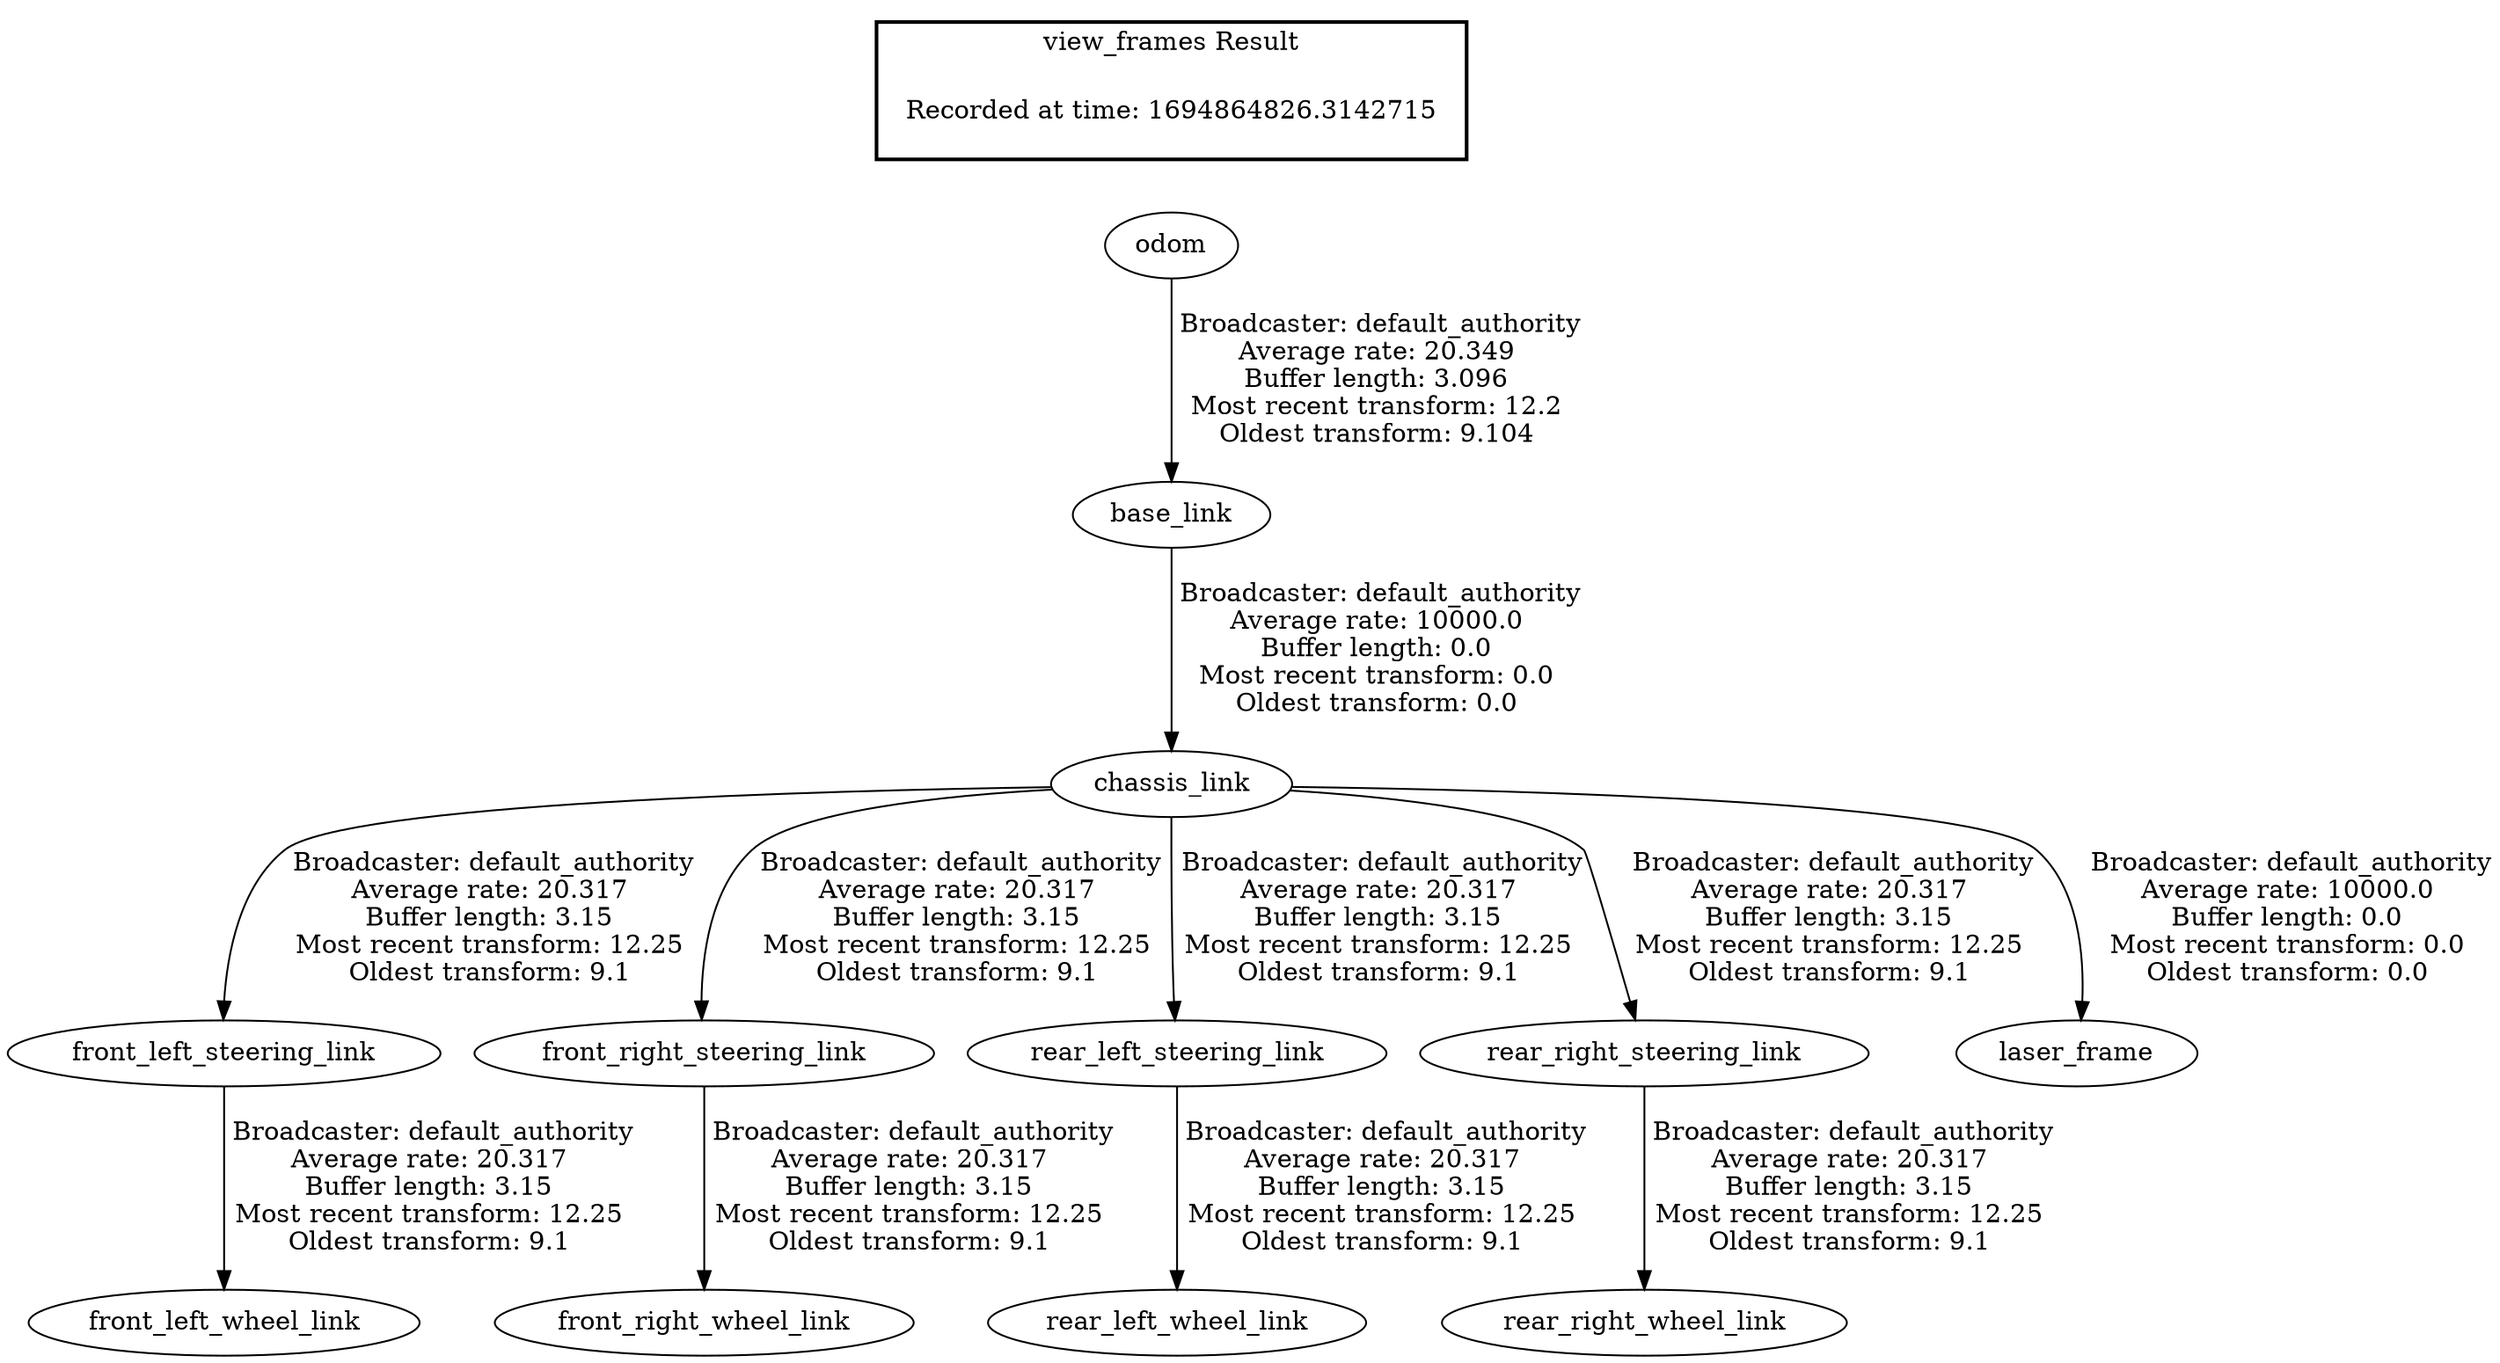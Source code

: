 digraph G {
"chassis_link" -> "front_left_steering_link"[label=" Broadcaster: default_authority\nAverage rate: 20.317\nBuffer length: 3.15\nMost recent transform: 12.25\nOldest transform: 9.1\n"];
"base_link" -> "chassis_link"[label=" Broadcaster: default_authority\nAverage rate: 10000.0\nBuffer length: 0.0\nMost recent transform: 0.0\nOldest transform: 0.0\n"];
"front_left_steering_link" -> "front_left_wheel_link"[label=" Broadcaster: default_authority\nAverage rate: 20.317\nBuffer length: 3.15\nMost recent transform: 12.25\nOldest transform: 9.1\n"];
"chassis_link" -> "front_right_steering_link"[label=" Broadcaster: default_authority\nAverage rate: 20.317\nBuffer length: 3.15\nMost recent transform: 12.25\nOldest transform: 9.1\n"];
"front_right_steering_link" -> "front_right_wheel_link"[label=" Broadcaster: default_authority\nAverage rate: 20.317\nBuffer length: 3.15\nMost recent transform: 12.25\nOldest transform: 9.1\n"];
"chassis_link" -> "rear_left_steering_link"[label=" Broadcaster: default_authority\nAverage rate: 20.317\nBuffer length: 3.15\nMost recent transform: 12.25\nOldest transform: 9.1\n"];
"rear_left_steering_link" -> "rear_left_wheel_link"[label=" Broadcaster: default_authority\nAverage rate: 20.317\nBuffer length: 3.15\nMost recent transform: 12.25\nOldest transform: 9.1\n"];
"chassis_link" -> "rear_right_steering_link"[label=" Broadcaster: default_authority\nAverage rate: 20.317\nBuffer length: 3.15\nMost recent transform: 12.25\nOldest transform: 9.1\n"];
"rear_right_steering_link" -> "rear_right_wheel_link"[label=" Broadcaster: default_authority\nAverage rate: 20.317\nBuffer length: 3.15\nMost recent transform: 12.25\nOldest transform: 9.1\n"];
"odom" -> "base_link"[label=" Broadcaster: default_authority\nAverage rate: 20.349\nBuffer length: 3.096\nMost recent transform: 12.2\nOldest transform: 9.104\n"];
"chassis_link" -> "laser_frame"[label=" Broadcaster: default_authority\nAverage rate: 10000.0\nBuffer length: 0.0\nMost recent transform: 0.0\nOldest transform: 0.0\n"];
edge [style=invis];
 subgraph cluster_legend { style=bold; color=black; label ="view_frames Result";
"Recorded at time: 1694864826.3142715"[ shape=plaintext ] ;
}->"odom";
}
